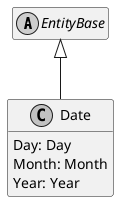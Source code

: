 ﻿@startuml
skinparam monochrome true
hide empty members

abstract class EntityBase {
}

EntityBase <|-- Date

class Date {
    Day: Day
    Month: Month
    Year: Year
}

@enduml
